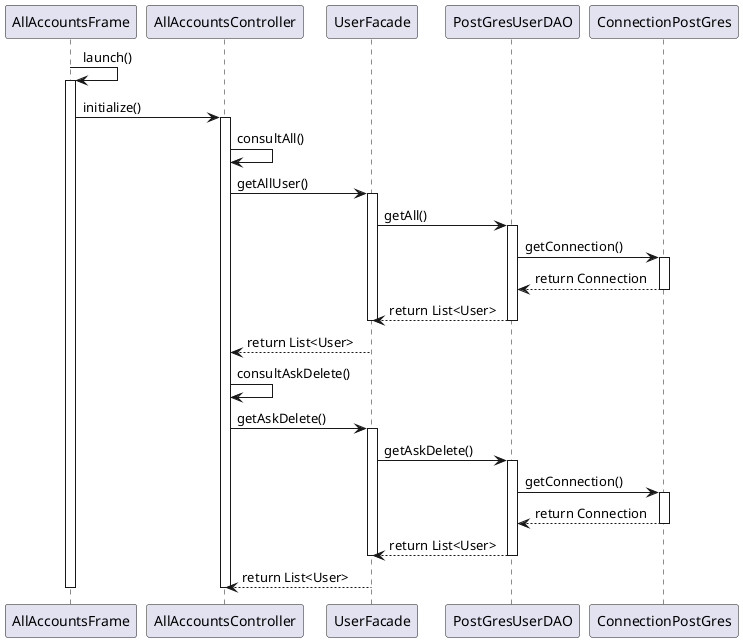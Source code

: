 
@startuml initialize-all

AllAccountsFrame -> AllAccountsFrame : launch()
activate AllAccountsFrame

AllAccountsFrame -> AllAccountsController: initialize()
activate AllAccountsController

AllAccountsController -> AllAccountsController: consultAll()

AllAccountsController -> UserFacade: getAllUser()
activate UserFacade

UserFacade -> PostGresUserDAO : getAll()
activate PostGresUserDAO

PostGresUserDAO -> ConnectionPostGres : getConnection()
activate ConnectionPostGres
ConnectionPostGres --> PostGresUserDAO : return Connection
deactivate ConnectionPostGres
PostGresUserDAO --> UserFacade : return List<User>
deactivate PostGresUserDAO
deactivate UserFacade

UserFacade --> AllAccountsController : return List<User>

AllAccountsController -> AllAccountsController: consultAskDelete()

AllAccountsController -> UserFacade: getAskDelete()
activate UserFacade

UserFacade -> PostGresUserDAO : getAskDelete()
activate PostGresUserDAO

PostGresUserDAO -> ConnectionPostGres : getConnection()
activate ConnectionPostGres
ConnectionPostGres --> PostGresUserDAO : return Connection
deactivate ConnectionPostGres
PostGresUserDAO --> UserFacade : return List<User>
deactivate PostGresUserDAO
deactivate UserFacade

UserFacade --> AllAccountsController : return List<User>
deactivate AllAccountsController
deactivate AllAccountsFrame

deactivate AllAccountsController
deactivate AllAccountsFrame

@enduml
